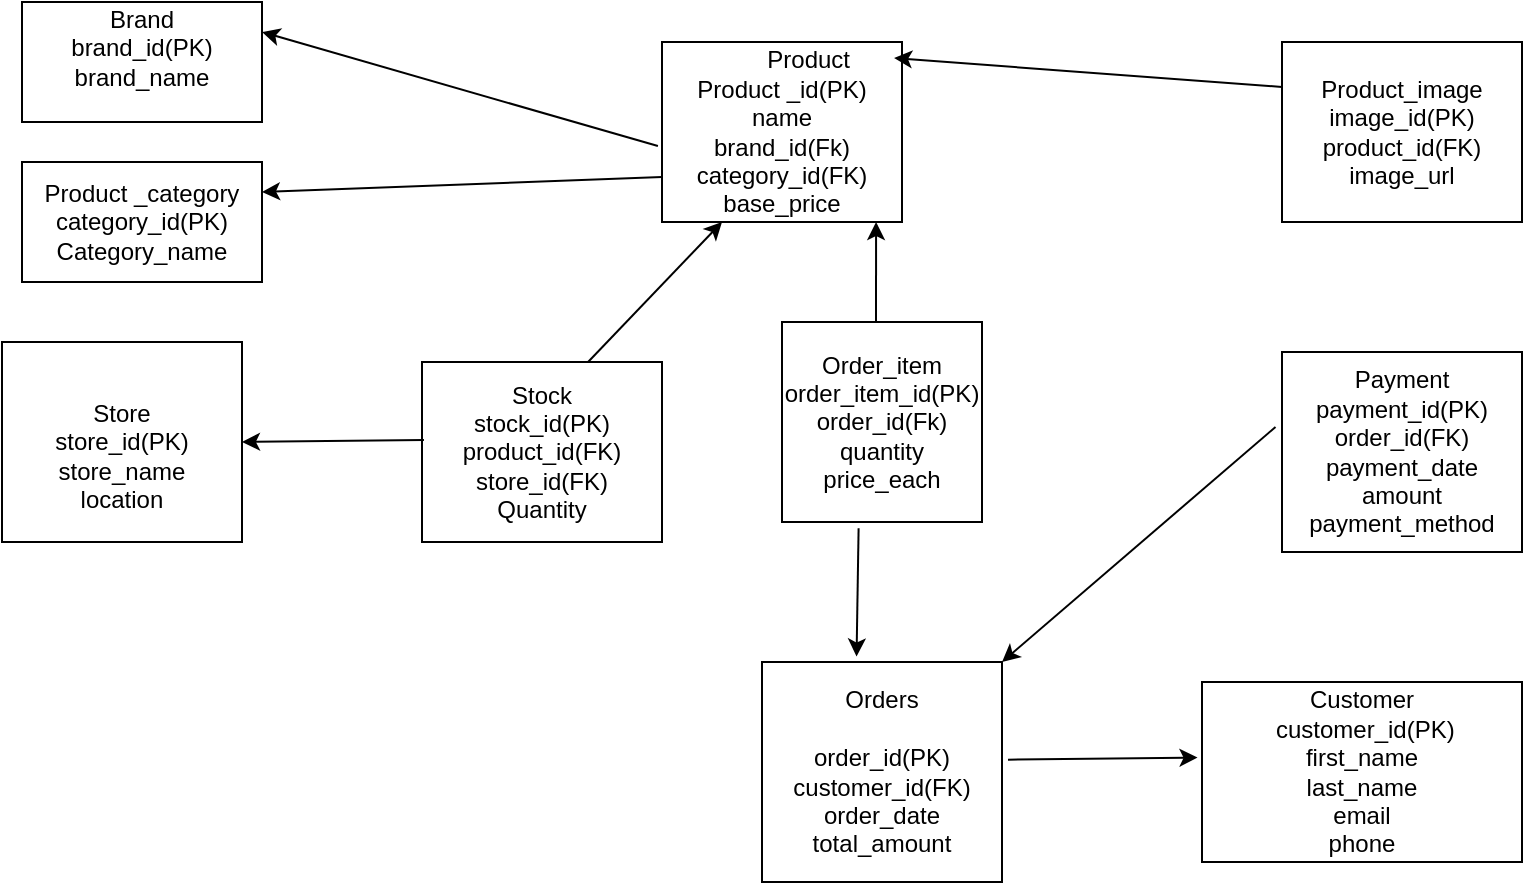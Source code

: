 <mxfile version="26.2.14">
  <diagram name="Page-1" id="tt5-iZ1k4Pi5rtq3LBpq">
    <mxGraphModel dx="918" dy="498" grid="1" gridSize="10" guides="1" tooltips="1" connect="1" arrows="1" fold="1" page="1" pageScale="1" pageWidth="1100" pageHeight="850" math="0" shadow="0">
      <root>
        <mxCell id="0" />
        <mxCell id="1" parent="0" />
        <mxCell id="3IxSadgFBgPHcJ0YZHfR-29" value="Brand&lt;div&gt;brand_id(PK)&lt;/div&gt;&lt;div&gt;brand_name&lt;/div&gt;&lt;div&gt;&lt;br&gt;&lt;/div&gt;" style="rounded=0;whiteSpace=wrap;html=1;" vertex="1" parent="1">
          <mxGeometry x="70" y="20" width="120" height="60" as="geometry" />
        </mxCell>
        <mxCell id="3IxSadgFBgPHcJ0YZHfR-30" value="Product _category&lt;div&gt;category_id(PK)&lt;/div&gt;&lt;div&gt;Category_name&lt;/div&gt;" style="rounded=0;whiteSpace=wrap;html=1;" vertex="1" parent="1">
          <mxGeometry x="70" y="100" width="120" height="60" as="geometry" />
        </mxCell>
        <mxCell id="3IxSadgFBgPHcJ0YZHfR-31" value="&lt;span style=&quot;white-space: pre;&quot;&gt;&#x9;&lt;/span&gt;Product&lt;div&gt;Product _id(PK)&lt;div&gt;name&lt;/div&gt;&lt;div&gt;brand_id(Fk)&lt;/div&gt;&lt;div&gt;category_id(FK)&lt;/div&gt;&lt;div&gt;base_price&lt;/div&gt;&lt;/div&gt;" style="rounded=0;whiteSpace=wrap;html=1;" vertex="1" parent="1">
          <mxGeometry x="390" y="40" width="120" height="90" as="geometry" />
        </mxCell>
        <mxCell id="3IxSadgFBgPHcJ0YZHfR-44" style="edgeStyle=orthogonalEdgeStyle;rounded=0;orthogonalLoop=1;jettySize=auto;html=1;exitX=0;exitY=0.25;exitDx=0;exitDy=0;" edge="1" parent="1" source="3IxSadgFBgPHcJ0YZHfR-32">
          <mxGeometry relative="1" as="geometry">
            <mxPoint x="710" y="70" as="targetPoint" />
          </mxGeometry>
        </mxCell>
        <mxCell id="3IxSadgFBgPHcJ0YZHfR-32" value="Product_image&lt;div&gt;image_id(PK)&lt;/div&gt;&lt;div&gt;product_id(FK)&lt;/div&gt;&lt;div&gt;image_url&lt;/div&gt;" style="rounded=0;whiteSpace=wrap;html=1;" vertex="1" parent="1">
          <mxGeometry x="700" y="40" width="120" height="90" as="geometry" />
        </mxCell>
        <mxCell id="3IxSadgFBgPHcJ0YZHfR-33" value="&lt;div&gt;&lt;br&gt;&lt;/div&gt;&lt;div&gt;Store&lt;/div&gt;&lt;div&gt;store_id(PK)&lt;/div&gt;&lt;div&gt;store_name&lt;/div&gt;&lt;div&gt;location&lt;/div&gt;" style="rounded=0;whiteSpace=wrap;html=1;" vertex="1" parent="1">
          <mxGeometry x="60" y="190" width="120" height="100" as="geometry" />
        </mxCell>
        <mxCell id="3IxSadgFBgPHcJ0YZHfR-34" value="Stock&lt;div&gt;stock_id(PK)&lt;/div&gt;&lt;div&gt;product_id(FK)&lt;/div&gt;&lt;div&gt;store_id(FK)&lt;/div&gt;&lt;div&gt;Quantity&lt;/div&gt;" style="rounded=0;whiteSpace=wrap;html=1;" vertex="1" parent="1">
          <mxGeometry x="270" y="200" width="120" height="90" as="geometry" />
        </mxCell>
        <mxCell id="3IxSadgFBgPHcJ0YZHfR-37" value="Customer&lt;div&gt;&amp;nbsp;customer_id(PK)&lt;/div&gt;&lt;div&gt;first_name&lt;/div&gt;&lt;div&gt;last_name&lt;/div&gt;&lt;div&gt;email&lt;/div&gt;&lt;div&gt;phone&lt;/div&gt;" style="rounded=0;whiteSpace=wrap;html=1;" vertex="1" parent="1">
          <mxGeometry x="660" y="360" width="160" height="90" as="geometry" />
        </mxCell>
        <mxCell id="3IxSadgFBgPHcJ0YZHfR-39" value="Orders&lt;div&gt;&lt;br&gt;&lt;/div&gt;&lt;div&gt;order_id(PK)&lt;/div&gt;&lt;div&gt;customer_id(FK)&lt;/div&gt;&lt;div&gt;order_date&lt;/div&gt;&lt;div&gt;total_amount&lt;/div&gt;" style="rounded=0;whiteSpace=wrap;html=1;" vertex="1" parent="1">
          <mxGeometry x="440" y="350" width="120" height="110" as="geometry" />
        </mxCell>
        <mxCell id="3IxSadgFBgPHcJ0YZHfR-40" value="Order_item&lt;div&gt;order_item_id(PK)&lt;/div&gt;&lt;div&gt;order_id(Fk)&lt;/div&gt;&lt;div&gt;quantity&lt;/div&gt;&lt;div&gt;price_each&lt;/div&gt;" style="whiteSpace=wrap;html=1;aspect=fixed;" vertex="1" parent="1">
          <mxGeometry x="450" y="180" width="100" height="100" as="geometry" />
        </mxCell>
        <mxCell id="3IxSadgFBgPHcJ0YZHfR-41" value="Payment&lt;div&gt;payment_id(PK)&lt;/div&gt;&lt;div&gt;order_id(FK)&lt;/div&gt;&lt;div&gt;payment_date&lt;/div&gt;&lt;div&gt;amount&lt;/div&gt;&lt;div&gt;payment_method&lt;/div&gt;" style="rounded=0;whiteSpace=wrap;html=1;" vertex="1" parent="1">
          <mxGeometry x="700" y="195" width="120" height="100" as="geometry" />
        </mxCell>
        <mxCell id="3IxSadgFBgPHcJ0YZHfR-47" value="" style="endArrow=classic;html=1;rounded=0;exitX=-0.017;exitY=0.578;exitDx=0;exitDy=0;exitPerimeter=0;entryX=1;entryY=0.25;entryDx=0;entryDy=0;" edge="1" parent="1" source="3IxSadgFBgPHcJ0YZHfR-31" target="3IxSadgFBgPHcJ0YZHfR-29">
          <mxGeometry width="50" height="50" relative="1" as="geometry">
            <mxPoint x="370" y="110" as="sourcePoint" />
            <mxPoint x="360" y="90" as="targetPoint" />
            <Array as="points" />
          </mxGeometry>
        </mxCell>
        <mxCell id="3IxSadgFBgPHcJ0YZHfR-49" value="" style="endArrow=classic;html=1;rounded=0;exitX=0;exitY=0.75;exitDx=0;exitDy=0;entryX=1;entryY=0.25;entryDx=0;entryDy=0;" edge="1" parent="1" source="3IxSadgFBgPHcJ0YZHfR-31" target="3IxSadgFBgPHcJ0YZHfR-30">
          <mxGeometry width="50" height="50" relative="1" as="geometry">
            <mxPoint x="450" y="110" as="sourcePoint" />
            <mxPoint x="350" y="120" as="targetPoint" />
            <Array as="points" />
          </mxGeometry>
        </mxCell>
        <mxCell id="3IxSadgFBgPHcJ0YZHfR-50" value="" style="endArrow=classic;html=1;rounded=0;exitX=0;exitY=0.25;exitDx=0;exitDy=0;entryX=0.967;entryY=0.089;entryDx=0;entryDy=0;entryPerimeter=0;" edge="1" parent="1" source="3IxSadgFBgPHcJ0YZHfR-32" target="3IxSadgFBgPHcJ0YZHfR-31">
          <mxGeometry width="50" height="50" relative="1" as="geometry">
            <mxPoint x="640" y="80" as="sourcePoint" />
            <mxPoint x="530" y="80" as="targetPoint" />
          </mxGeometry>
        </mxCell>
        <mxCell id="3IxSadgFBgPHcJ0YZHfR-63" value="" style="endArrow=classic;html=1;rounded=0;entryX=1;entryY=0.5;entryDx=0;entryDy=0;exitX=0.008;exitY=0.433;exitDx=0;exitDy=0;exitPerimeter=0;" edge="1" parent="1" source="3IxSadgFBgPHcJ0YZHfR-34" target="3IxSadgFBgPHcJ0YZHfR-33">
          <mxGeometry width="50" height="50" relative="1" as="geometry">
            <mxPoint x="350" y="240" as="sourcePoint" />
            <mxPoint x="340" y="200" as="targetPoint" />
          </mxGeometry>
        </mxCell>
        <mxCell id="3IxSadgFBgPHcJ0YZHfR-64" value="" style="endArrow=classic;html=1;rounded=0;exitX=0.692;exitY=0;exitDx=0;exitDy=0;exitPerimeter=0;entryX=0.25;entryY=1;entryDx=0;entryDy=0;" edge="1" parent="1" source="3IxSadgFBgPHcJ0YZHfR-34" target="3IxSadgFBgPHcJ0YZHfR-31">
          <mxGeometry width="50" height="50" relative="1" as="geometry">
            <mxPoint x="360" y="190" as="sourcePoint" />
            <mxPoint x="410" y="140" as="targetPoint" />
          </mxGeometry>
        </mxCell>
        <mxCell id="3IxSadgFBgPHcJ0YZHfR-65" value="" style="endArrow=classic;html=1;rounded=0;entryX=0.892;entryY=1;entryDx=0;entryDy=0;entryPerimeter=0;" edge="1" parent="1" target="3IxSadgFBgPHcJ0YZHfR-31">
          <mxGeometry width="50" height="50" relative="1" as="geometry">
            <mxPoint x="497" y="180" as="sourcePoint" />
            <mxPoint x="510" y="130" as="targetPoint" />
          </mxGeometry>
        </mxCell>
        <mxCell id="3IxSadgFBgPHcJ0YZHfR-67" value="" style="endArrow=classic;html=1;rounded=0;entryX=0.394;entryY=-0.025;entryDx=0;entryDy=0;entryPerimeter=0;exitX=0.383;exitY=1.031;exitDx=0;exitDy=0;exitPerimeter=0;" edge="1" parent="1" source="3IxSadgFBgPHcJ0YZHfR-40" target="3IxSadgFBgPHcJ0YZHfR-39">
          <mxGeometry width="50" height="50" relative="1" as="geometry">
            <mxPoint x="480" y="290" as="sourcePoint" />
            <mxPoint x="440" y="340" as="targetPoint" />
          </mxGeometry>
        </mxCell>
        <mxCell id="3IxSadgFBgPHcJ0YZHfR-69" value="" style="endArrow=classic;html=1;rounded=0;exitX=1.025;exitY=0.444;exitDx=0;exitDy=0;exitPerimeter=0;entryX=-0.014;entryY=0.42;entryDx=0;entryDy=0;entryPerimeter=0;" edge="1" parent="1" source="3IxSadgFBgPHcJ0YZHfR-39" target="3IxSadgFBgPHcJ0YZHfR-37">
          <mxGeometry width="50" height="50" relative="1" as="geometry">
            <mxPoint x="570" y="430" as="sourcePoint" />
            <mxPoint x="620" y="380" as="targetPoint" />
          </mxGeometry>
        </mxCell>
        <mxCell id="3IxSadgFBgPHcJ0YZHfR-70" value="" style="endArrow=classic;html=1;rounded=0;entryX=-0.027;entryY=0.375;entryDx=0;entryDy=0;entryPerimeter=0;exitX=-0.027;exitY=0.375;exitDx=0;exitDy=0;exitPerimeter=0;" edge="1" parent="1" source="3IxSadgFBgPHcJ0YZHfR-41">
          <mxGeometry width="50" height="50" relative="1" as="geometry">
            <mxPoint x="610" y="300" as="sourcePoint" />
            <mxPoint x="560" y="350" as="targetPoint" />
          </mxGeometry>
        </mxCell>
      </root>
    </mxGraphModel>
  </diagram>
</mxfile>
